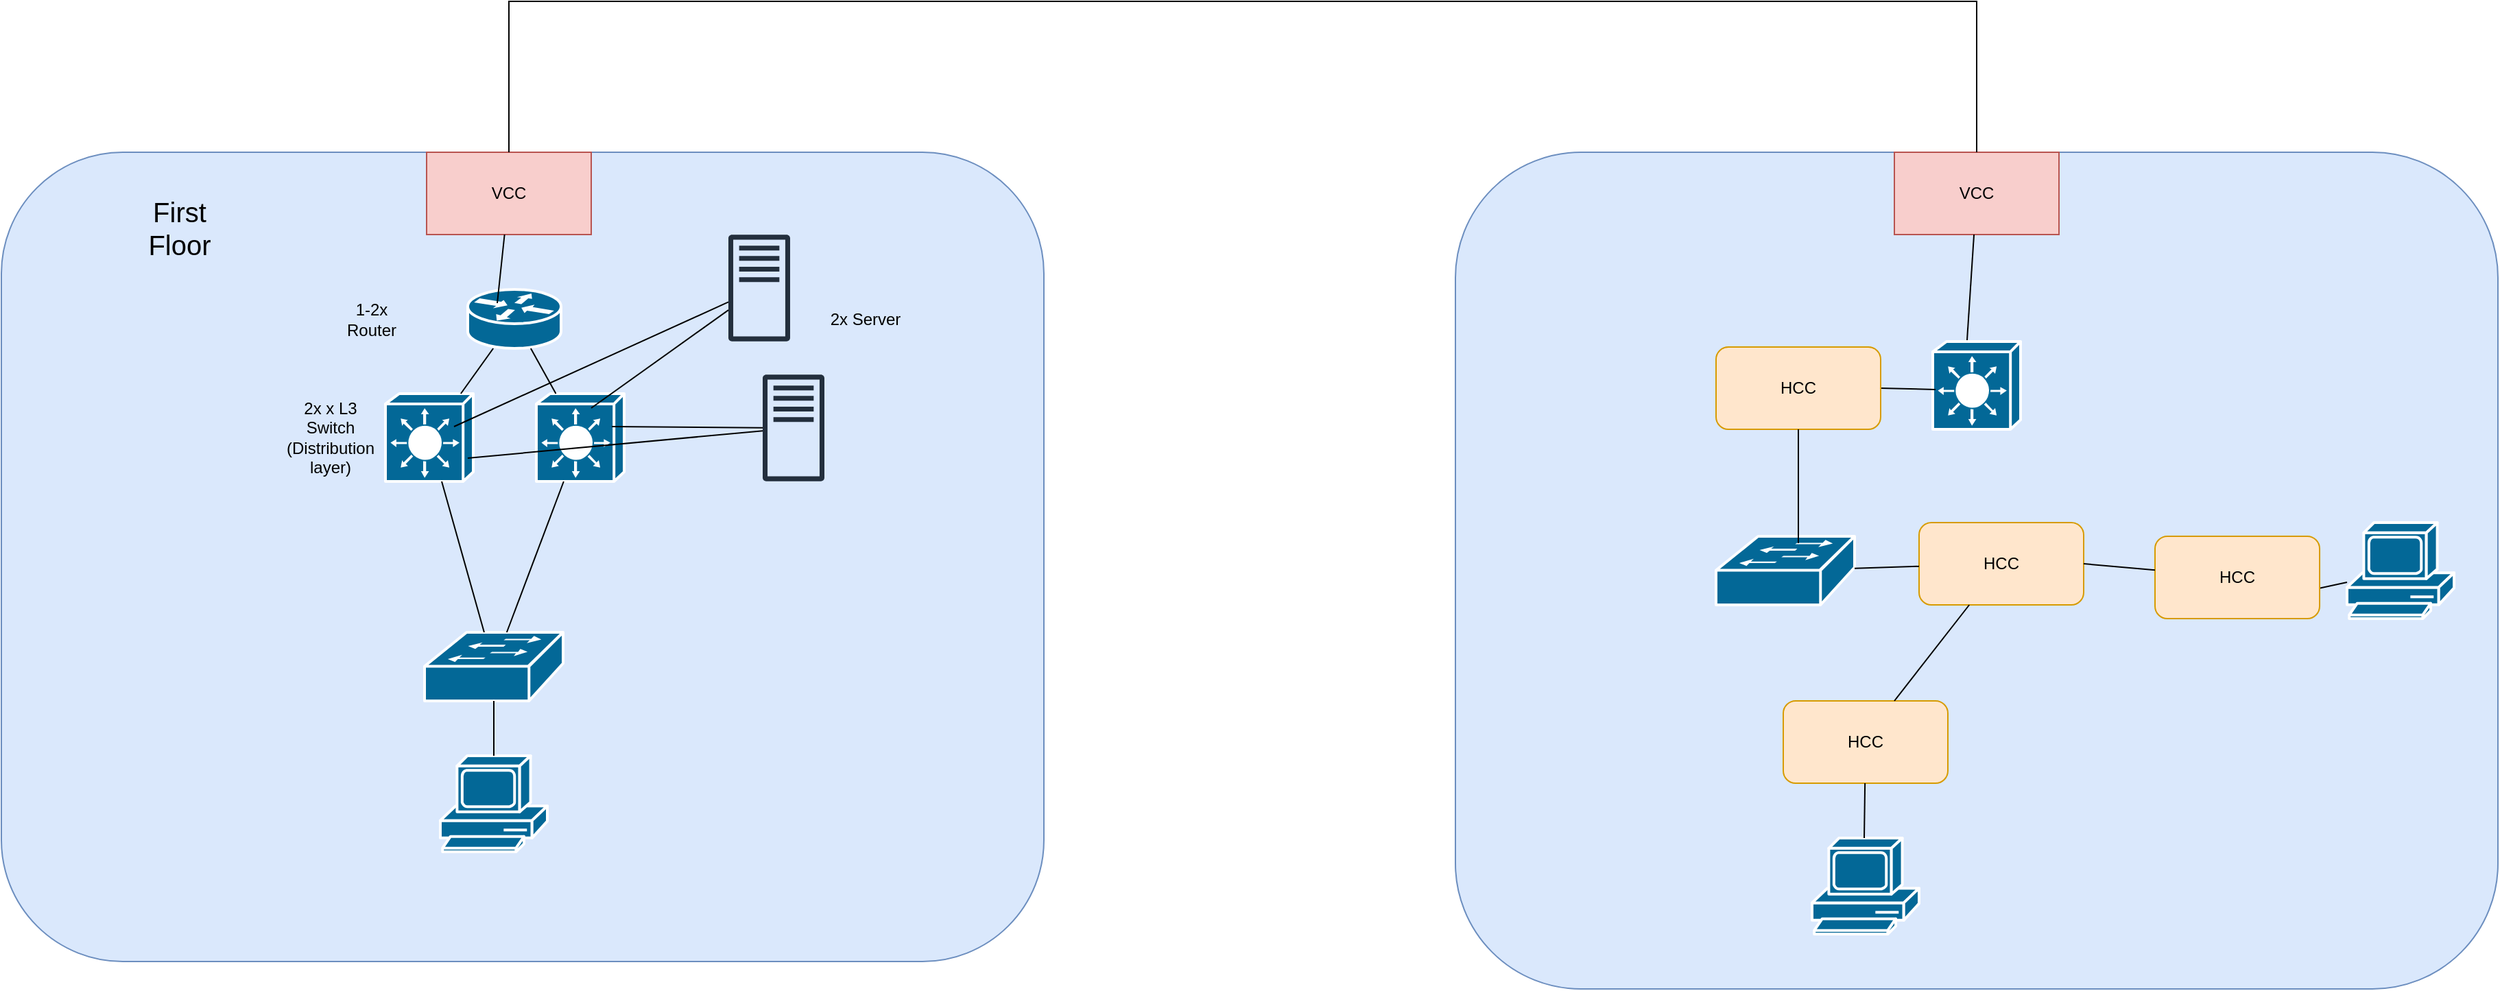 <mxfile version="21.7.5" type="device">
  <diagram name="Page-1" id="TVCrLy3x2SfaSbbehY96">
    <mxGraphModel dx="2294" dy="1892" grid="1" gridSize="10" guides="1" tooltips="1" connect="1" arrows="1" fold="1" page="1" pageScale="1" pageWidth="827" pageHeight="1169" math="0" shadow="0">
      <root>
        <mxCell id="0" />
        <mxCell id="1" parent="0" />
        <mxCell id="3x_LlH8_5D73zO7Ssh2H-61" value="" style="rounded=1;whiteSpace=wrap;html=1;fillColor=#dae8fc;strokeColor=#6c8ebf;" vertex="1" parent="1">
          <mxGeometry x="350" y="-100" width="760" height="610" as="geometry" />
        </mxCell>
        <mxCell id="3x_LlH8_5D73zO7Ssh2H-1" value="" style="rounded=1;whiteSpace=wrap;html=1;fillColor=#dae8fc;strokeColor=#6c8ebf;" vertex="1" parent="1">
          <mxGeometry x="-710" y="-100" width="760" height="590" as="geometry" />
        </mxCell>
        <mxCell id="3x_LlH8_5D73zO7Ssh2H-3" value="" style="shape=mxgraph.cisco.routers.router;sketch=0;html=1;pointerEvents=1;dashed=0;fillColor=#036897;strokeColor=#ffffff;strokeWidth=2;verticalLabelPosition=bottom;verticalAlign=top;align=center;outlineConnect=0;" vertex="1" parent="1">
          <mxGeometry x="-370" width="68" height="43" as="geometry" />
        </mxCell>
        <mxCell id="3x_LlH8_5D73zO7Ssh2H-4" value="1-2x Router" style="text;html=1;strokeColor=none;fillColor=none;align=center;verticalAlign=middle;whiteSpace=wrap;rounded=0;" vertex="1" parent="1">
          <mxGeometry x="-470" y="6.5" width="60" height="30" as="geometry" />
        </mxCell>
        <mxCell id="3x_LlH8_5D73zO7Ssh2H-5" value="" style="shape=mxgraph.cisco.switches.layer_3_switch;sketch=0;html=1;pointerEvents=1;dashed=0;fillColor=#036897;strokeColor=#ffffff;strokeWidth=2;verticalLabelPosition=bottom;verticalAlign=top;align=center;outlineConnect=0;" vertex="1" parent="1">
          <mxGeometry x="-320" y="76" width="64" height="64" as="geometry" />
        </mxCell>
        <mxCell id="3x_LlH8_5D73zO7Ssh2H-6" value="" style="shape=mxgraph.cisco.switches.layer_3_switch;sketch=0;html=1;pointerEvents=1;dashed=0;fillColor=#036897;strokeColor=#ffffff;strokeWidth=2;verticalLabelPosition=bottom;verticalAlign=top;align=center;outlineConnect=0;" vertex="1" parent="1">
          <mxGeometry x="-430" y="76" width="64" height="64" as="geometry" />
        </mxCell>
        <mxCell id="3x_LlH8_5D73zO7Ssh2H-7" value="2x x L3 Switch (Distribution layer)" style="text;html=1;strokeColor=none;fillColor=none;align=center;verticalAlign=middle;whiteSpace=wrap;rounded=0;" vertex="1" parent="1">
          <mxGeometry x="-500" y="93" width="60" height="30" as="geometry" />
        </mxCell>
        <mxCell id="3x_LlH8_5D73zO7Ssh2H-8" value="" style="endArrow=none;html=1;rounded=0;" edge="1" parent="1" source="3x_LlH8_5D73zO7Ssh2H-5" target="3x_LlH8_5D73zO7Ssh2H-3">
          <mxGeometry width="50" height="50" relative="1" as="geometry">
            <mxPoint x="-290" y="86.5" as="sourcePoint" />
            <mxPoint x="-240" y="36.5" as="targetPoint" />
          </mxGeometry>
        </mxCell>
        <mxCell id="3x_LlH8_5D73zO7Ssh2H-9" value="" style="endArrow=none;html=1;rounded=0;" edge="1" parent="1" source="3x_LlH8_5D73zO7Ssh2H-6" target="3x_LlH8_5D73zO7Ssh2H-3">
          <mxGeometry width="50" height="50" relative="1" as="geometry">
            <mxPoint x="-400" y="76" as="sourcePoint" />
            <mxPoint x="-350" y="26" as="targetPoint" />
          </mxGeometry>
        </mxCell>
        <mxCell id="3x_LlH8_5D73zO7Ssh2H-10" value="" style="sketch=0;outlineConnect=0;fontColor=#232F3E;gradientColor=none;fillColor=#232F3D;strokeColor=none;dashed=0;verticalLabelPosition=bottom;verticalAlign=top;align=center;html=1;fontSize=12;fontStyle=0;aspect=fixed;pointerEvents=1;shape=mxgraph.aws4.traditional_server;" vertex="1" parent="1">
          <mxGeometry x="-155" y="62" width="45" height="78" as="geometry" />
        </mxCell>
        <mxCell id="3x_LlH8_5D73zO7Ssh2H-11" value="" style="sketch=0;outlineConnect=0;fontColor=#232F3E;gradientColor=none;fillColor=#232F3D;strokeColor=none;dashed=0;verticalLabelPosition=bottom;verticalAlign=top;align=center;html=1;fontSize=12;fontStyle=0;aspect=fixed;pointerEvents=1;shape=mxgraph.aws4.traditional_server;" vertex="1" parent="1">
          <mxGeometry x="-180" y="-40" width="45" height="78" as="geometry" />
        </mxCell>
        <mxCell id="3x_LlH8_5D73zO7Ssh2H-12" value="VCC" style="rounded=0;whiteSpace=wrap;html=1;fillColor=#f8cecc;strokeColor=#b85450;" vertex="1" parent="1">
          <mxGeometry x="-400" y="-100" width="120" height="60" as="geometry" />
        </mxCell>
        <mxCell id="3x_LlH8_5D73zO7Ssh2H-13" value="" style="endArrow=none;html=1;rounded=0;" edge="1" parent="1" target="3x_LlH8_5D73zO7Ssh2H-10">
          <mxGeometry width="50" height="50" relative="1" as="geometry">
            <mxPoint x="-265" y="100" as="sourcePoint" />
            <mxPoint x="-215" y="50" as="targetPoint" />
          </mxGeometry>
        </mxCell>
        <mxCell id="3x_LlH8_5D73zO7Ssh2H-14" value="" style="endArrow=none;html=1;rounded=0;" edge="1" parent="1" target="3x_LlH8_5D73zO7Ssh2H-11">
          <mxGeometry width="50" height="50" relative="1" as="geometry">
            <mxPoint x="-380" y="100" as="sourcePoint" />
            <mxPoint x="-330" y="50" as="targetPoint" />
          </mxGeometry>
        </mxCell>
        <mxCell id="3x_LlH8_5D73zO7Ssh2H-15" value="" style="endArrow=none;html=1;rounded=0;" edge="1" parent="1" target="3x_LlH8_5D73zO7Ssh2H-10">
          <mxGeometry width="50" height="50" relative="1" as="geometry">
            <mxPoint x="-370" y="123" as="sourcePoint" />
            <mxPoint x="-320" y="73" as="targetPoint" />
          </mxGeometry>
        </mxCell>
        <mxCell id="3x_LlH8_5D73zO7Ssh2H-16" value="" style="endArrow=none;html=1;rounded=0;" edge="1" parent="1" target="3x_LlH8_5D73zO7Ssh2H-11">
          <mxGeometry width="50" height="50" relative="1" as="geometry">
            <mxPoint x="-280" y="86.5" as="sourcePoint" />
            <mxPoint x="-230" y="36.5" as="targetPoint" />
          </mxGeometry>
        </mxCell>
        <mxCell id="3x_LlH8_5D73zO7Ssh2H-17" value="2x Server" style="text;html=1;strokeColor=none;fillColor=none;align=center;verticalAlign=middle;whiteSpace=wrap;rounded=0;" vertex="1" parent="1">
          <mxGeometry x="-110" y="6.5" width="60" height="30" as="geometry" />
        </mxCell>
        <mxCell id="3x_LlH8_5D73zO7Ssh2H-20" value="" style="shape=mxgraph.cisco.switches.workgroup_switch;sketch=0;html=1;pointerEvents=1;dashed=0;fillColor=#036897;strokeColor=#ffffff;strokeWidth=2;verticalLabelPosition=bottom;verticalAlign=top;align=center;outlineConnect=0;" vertex="1" parent="1">
          <mxGeometry x="-401.5" y="250" width="101" height="50" as="geometry" />
        </mxCell>
        <mxCell id="3x_LlH8_5D73zO7Ssh2H-24" value="" style="shape=mxgraph.cisco.computers_and_peripherals.pc;sketch=0;html=1;pointerEvents=1;dashed=0;fillColor=#036897;strokeColor=#ffffff;strokeWidth=2;verticalLabelPosition=bottom;verticalAlign=top;align=center;outlineConnect=0;" vertex="1" parent="1">
          <mxGeometry x="-390" y="340" width="78" height="70" as="geometry" />
        </mxCell>
        <mxCell id="3x_LlH8_5D73zO7Ssh2H-25" value="&lt;font style=&quot;font-size: 20px;&quot;&gt;First Floor&lt;/font&gt;" style="text;html=1;strokeColor=none;fillColor=none;align=center;verticalAlign=middle;whiteSpace=wrap;rounded=0;" vertex="1" parent="1">
          <mxGeometry x="-610" y="-60" width="60" height="30" as="geometry" />
        </mxCell>
        <mxCell id="3x_LlH8_5D73zO7Ssh2H-28" value="" style="endArrow=none;html=1;rounded=0;" edge="1" parent="1" target="3x_LlH8_5D73zO7Ssh2H-12">
          <mxGeometry width="50" height="50" relative="1" as="geometry">
            <mxPoint x="-348.5" y="10" as="sourcePoint" />
            <mxPoint x="-298.5" y="-40" as="targetPoint" />
          </mxGeometry>
        </mxCell>
        <mxCell id="3x_LlH8_5D73zO7Ssh2H-39" value="VCC" style="rounded=0;whiteSpace=wrap;html=1;fillColor=#f8cecc;strokeColor=#b85450;" vertex="1" parent="1">
          <mxGeometry x="670" y="-100" width="120" height="60" as="geometry" />
        </mxCell>
        <mxCell id="3x_LlH8_5D73zO7Ssh2H-53" value="" style="endArrow=none;html=1;rounded=0;" edge="1" parent="1" target="3x_LlH8_5D73zO7Ssh2H-39">
          <mxGeometry width="50" height="50" relative="1" as="geometry">
            <mxPoint x="722.138" y="50" as="sourcePoint" />
            <mxPoint x="771.5" y="-40" as="targetPoint" />
          </mxGeometry>
        </mxCell>
        <mxCell id="3x_LlH8_5D73zO7Ssh2H-54" value="" style="endArrow=none;html=1;rounded=0;" edge="1" parent="1" source="3x_LlH8_5D73zO7Ssh2H-24" target="3x_LlH8_5D73zO7Ssh2H-20">
          <mxGeometry width="50" height="50" relative="1" as="geometry">
            <mxPoint x="-370" y="410" as="sourcePoint" />
            <mxPoint x="-320" y="360" as="targetPoint" />
          </mxGeometry>
        </mxCell>
        <mxCell id="3x_LlH8_5D73zO7Ssh2H-18" value="" style="shape=mxgraph.cisco.switches.layer_3_switch;sketch=0;html=1;pointerEvents=1;dashed=0;fillColor=#036897;strokeColor=#ffffff;strokeWidth=2;verticalLabelPosition=bottom;verticalAlign=top;align=center;outlineConnect=0;" vertex="1" parent="1">
          <mxGeometry x="698" y="38" width="64" height="64" as="geometry" />
        </mxCell>
        <mxCell id="3x_LlH8_5D73zO7Ssh2H-56" value="" style="endArrow=none;html=1;rounded=0;" edge="1" parent="1" source="3x_LlH8_5D73zO7Ssh2H-20" target="3x_LlH8_5D73zO7Ssh2H-6">
          <mxGeometry width="50" height="50" relative="1" as="geometry">
            <mxPoint x="-365" y="300" as="sourcePoint" />
            <mxPoint x="-315" y="250" as="targetPoint" />
          </mxGeometry>
        </mxCell>
        <mxCell id="3x_LlH8_5D73zO7Ssh2H-57" value="" style="endArrow=none;html=1;rounded=0;" edge="1" parent="1" source="3x_LlH8_5D73zO7Ssh2H-20" target="3x_LlH8_5D73zO7Ssh2H-5">
          <mxGeometry width="50" height="50" relative="1" as="geometry">
            <mxPoint x="-340" y="300" as="sourcePoint" />
            <mxPoint x="-290" y="250" as="targetPoint" />
          </mxGeometry>
        </mxCell>
        <mxCell id="3x_LlH8_5D73zO7Ssh2H-58" value="" style="shape=mxgraph.cisco.switches.workgroup_switch;sketch=0;html=1;pointerEvents=1;dashed=0;fillColor=#036897;strokeColor=#ffffff;strokeWidth=2;verticalLabelPosition=bottom;verticalAlign=top;align=center;outlineConnect=0;" vertex="1" parent="1">
          <mxGeometry x="540" y="180" width="101" height="50" as="geometry" />
        </mxCell>
        <mxCell id="3x_LlH8_5D73zO7Ssh2H-59" value="" style="shape=mxgraph.cisco.computers_and_peripherals.pc;sketch=0;html=1;pointerEvents=1;dashed=0;fillColor=#036897;strokeColor=#ffffff;strokeWidth=2;verticalLabelPosition=bottom;verticalAlign=top;align=center;outlineConnect=0;" vertex="1" parent="1">
          <mxGeometry x="610" y="400" width="78" height="70" as="geometry" />
        </mxCell>
        <mxCell id="3x_LlH8_5D73zO7Ssh2H-64" value="" style="endArrow=none;html=1;rounded=0;exitX=1;exitY=0.5;exitDx=0;exitDy=0;" edge="1" parent="1" source="3x_LlH8_5D73zO7Ssh2H-65">
          <mxGeometry width="50" height="50" relative="1" as="geometry">
            <mxPoint x="650" y="123" as="sourcePoint" />
            <mxPoint x="700" y="73" as="targetPoint" />
          </mxGeometry>
        </mxCell>
        <mxCell id="3x_LlH8_5D73zO7Ssh2H-65" value="HCC" style="rounded=1;whiteSpace=wrap;html=1;fillColor=#ffe6cc;strokeColor=#d79b00;" vertex="1" parent="1">
          <mxGeometry x="540" y="42" width="120" height="60" as="geometry" />
        </mxCell>
        <mxCell id="3x_LlH8_5D73zO7Ssh2H-66" value="" style="endArrow=none;html=1;rounded=0;entryX=0.5;entryY=0;entryDx=0;entryDy=0;" edge="1" parent="1" target="3x_LlH8_5D73zO7Ssh2H-39">
          <mxGeometry width="50" height="50" relative="1" as="geometry">
            <mxPoint x="-340" y="-100" as="sourcePoint" />
            <mxPoint x="-290" y="-150" as="targetPoint" />
            <Array as="points">
              <mxPoint x="-340" y="-210" />
              <mxPoint x="730" y="-210" />
            </Array>
          </mxGeometry>
        </mxCell>
        <mxCell id="3x_LlH8_5D73zO7Ssh2H-67" value="" style="endArrow=none;html=1;rounded=0;" edge="1" parent="1" target="3x_LlH8_5D73zO7Ssh2H-65">
          <mxGeometry width="50" height="50" relative="1" as="geometry">
            <mxPoint x="600" y="185" as="sourcePoint" />
            <mxPoint x="640" y="210" as="targetPoint" />
          </mxGeometry>
        </mxCell>
        <mxCell id="3x_LlH8_5D73zO7Ssh2H-68" value="HCC" style="rounded=1;whiteSpace=wrap;html=1;fillColor=#ffe6cc;strokeColor=#d79b00;" vertex="1" parent="1">
          <mxGeometry x="589" y="300" width="120" height="60" as="geometry" />
        </mxCell>
        <mxCell id="3x_LlH8_5D73zO7Ssh2H-69" value="HCC" style="rounded=1;whiteSpace=wrap;html=1;fillColor=#ffe6cc;strokeColor=#d79b00;" vertex="1" parent="1">
          <mxGeometry x="688" y="170" width="120" height="60" as="geometry" />
        </mxCell>
        <mxCell id="3x_LlH8_5D73zO7Ssh2H-70" value="" style="endArrow=none;html=1;rounded=0;" edge="1" parent="1" target="3x_LlH8_5D73zO7Ssh2H-68">
          <mxGeometry width="50" height="50" relative="1" as="geometry">
            <mxPoint x="648" y="400" as="sourcePoint" />
            <mxPoint x="698" y="350" as="targetPoint" />
          </mxGeometry>
        </mxCell>
        <mxCell id="3x_LlH8_5D73zO7Ssh2H-71" value="" style="endArrow=none;html=1;rounded=0;" edge="1" parent="1" source="3x_LlH8_5D73zO7Ssh2H-58" target="3x_LlH8_5D73zO7Ssh2H-69">
          <mxGeometry width="50" height="50" relative="1" as="geometry">
            <mxPoint x="770" y="190" as="sourcePoint" />
            <mxPoint x="820" y="140" as="targetPoint" />
          </mxGeometry>
        </mxCell>
        <mxCell id="3x_LlH8_5D73zO7Ssh2H-72" value="" style="shape=mxgraph.cisco.computers_and_peripherals.pc;sketch=0;html=1;pointerEvents=1;dashed=0;fillColor=#036897;strokeColor=#ffffff;strokeWidth=2;verticalLabelPosition=bottom;verticalAlign=top;align=center;outlineConnect=0;" vertex="1" parent="1">
          <mxGeometry x="1000" y="170" width="78" height="70" as="geometry" />
        </mxCell>
        <mxCell id="3x_LlH8_5D73zO7Ssh2H-73" value="" style="endArrow=none;html=1;rounded=0;" edge="1" parent="1" target="3x_LlH8_5D73zO7Ssh2H-72">
          <mxGeometry width="50" height="50" relative="1" as="geometry">
            <mxPoint x="970" y="220" as="sourcePoint" />
            <mxPoint x="1020" y="170" as="targetPoint" />
          </mxGeometry>
        </mxCell>
        <mxCell id="3x_LlH8_5D73zO7Ssh2H-74" value="" style="endArrow=none;html=1;rounded=0;" edge="1" parent="1" target="3x_LlH8_5D73zO7Ssh2H-69">
          <mxGeometry width="50" height="50" relative="1" as="geometry">
            <mxPoint x="670" y="300" as="sourcePoint" />
            <mxPoint x="720" y="250" as="targetPoint" />
          </mxGeometry>
        </mxCell>
        <mxCell id="3x_LlH8_5D73zO7Ssh2H-75" value="HCC" style="rounded=1;whiteSpace=wrap;html=1;fillColor=#ffe6cc;strokeColor=#d79b00;" vertex="1" parent="1">
          <mxGeometry x="860" y="180" width="120" height="60" as="geometry" />
        </mxCell>
        <mxCell id="3x_LlH8_5D73zO7Ssh2H-76" value="" style="endArrow=none;html=1;rounded=0;" edge="1" parent="1" target="3x_LlH8_5D73zO7Ssh2H-75">
          <mxGeometry width="50" height="50" relative="1" as="geometry">
            <mxPoint x="808" y="200" as="sourcePoint" />
            <mxPoint x="858" y="150" as="targetPoint" />
          </mxGeometry>
        </mxCell>
      </root>
    </mxGraphModel>
  </diagram>
</mxfile>
